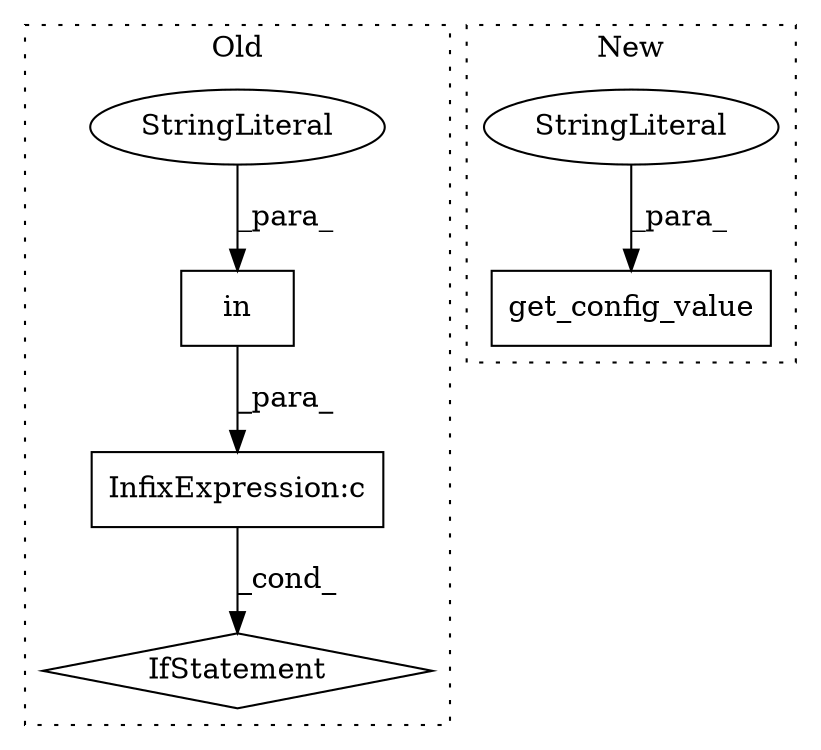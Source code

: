 digraph G {
subgraph cluster0 {
1 [label="in" a="105" s="4157" l="40" shape="box"];
3 [label="IfStatement" a="25" s="4115,4198" l="4,2" shape="diamond"];
4 [label="StringLiteral" a="45" s="4157" l="7" shape="ellipse"];
6 [label="InfixExpression:c" a="27" s="4148" l="4" shape="box"];
label = "Old";
style="dotted";
}
subgraph cluster1 {
2 [label="get_config_value" a="32" s="4161,4228" l="17,1" shape="box"];
5 [label="StringLiteral" a="45" s="4178" l="20" shape="ellipse"];
label = "New";
style="dotted";
}
1 -> 6 [label="_para_"];
4 -> 1 [label="_para_"];
5 -> 2 [label="_para_"];
6 -> 3 [label="_cond_"];
}